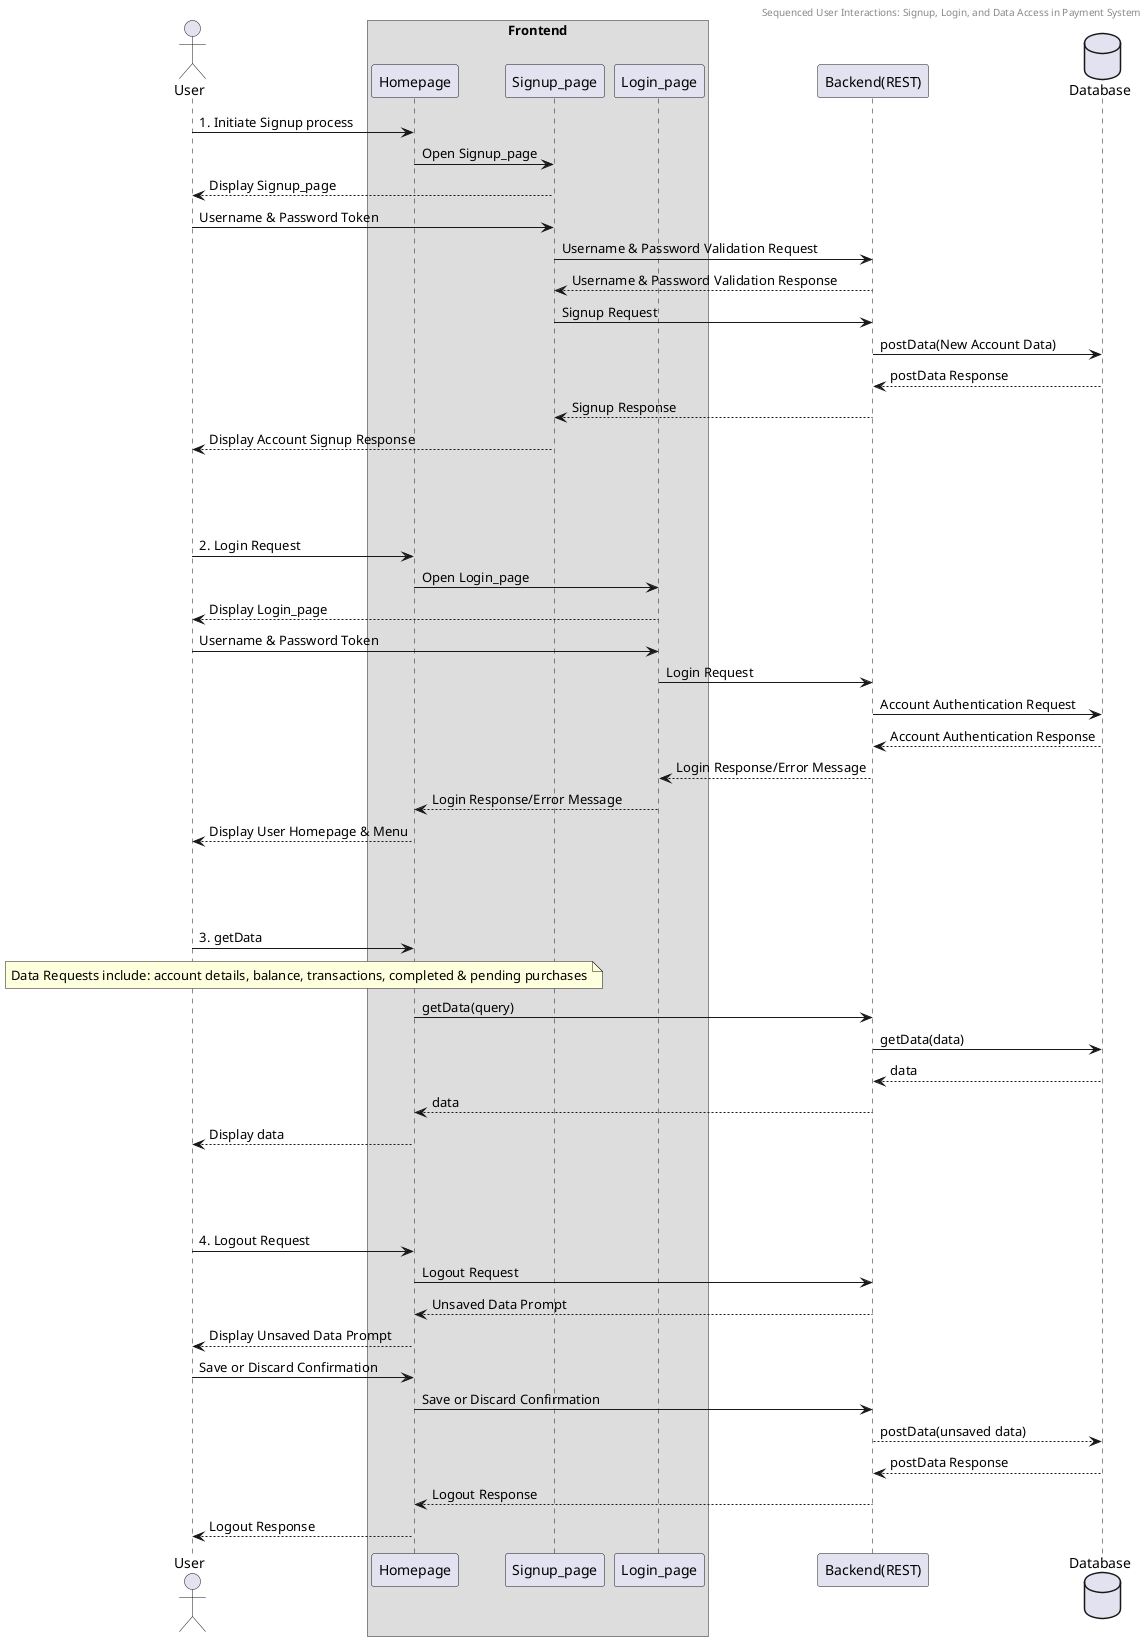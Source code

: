 @startuml Sequenced User Interactions
Header Sequenced User Interactions: Signup, Login, and Data Access in Payment System
actor  User
box "Frontend" 
participant Homepage
participant Signup_page
participant Login_page
end box
participant "Backend(REST)" as Backend
database Database

User -> Homepage: 1. Initiate Signup process
Homepage -> Signup_page: Open Signup_page
Signup_page --> User: Display Signup_page
User -> Signup_page: Username & Password Token
Signup_page -> Backend: Username & Password Validation Request
Backend --> Signup_page: Username & Password Validation Response
Signup_page -> Backend: Signup Request
Backend -> Database: postData(New Account Data)
Database --> Backend: postData Response
Backend --> Signup_page: Signup Response
Signup_page --> User: Display Account Signup Response

|||
|||
|||
User -> Homepage: 2. Login Request
Homepage -> Login_page: Open Login_page
Login_page --> User: Display Login_page

User -> Login_page: Username & Password Token
Login_page -> Backend: Login Request
Backend -> Database: Account Authentication Request
Database --> Backend: Account Authentication Response
Backend --> Login_page: Login Response/Error Message
Login_page --> Homepage: Login Response/Error Message
Homepage --> User: Display User Homepage & Menu
|||
|||
|||
User -> Homepage: 3. getData
note over User, Homepage: Data Requests include: account details, balance, transactions, completed & pending purchases
Homepage -> Backend: getData(query)
Backend -> Database: getData(data)
Database --> Backend: data
Backend --> Homepage: data
Homepage --> User: Display data
|||
|||
|||
User -> Homepage: 4. Logout Request
Homepage -> Backend: Logout Request
Backend --> Homepage: Unsaved Data Prompt
Homepage --> User: Display Unsaved Data Prompt
User -> Homepage: Save or Discard Confirmation
Homepage -> Backend: Save or Discard Confirmation
Backend --> Database: postData(unsaved data)
Database --> Backend: postData Response
Backend --> Homepage: Logout Response
Homepage --> User: Logout Response
/'
participant Homepage [
=Frontend
----
""Homepage""
]
'/
@enduml